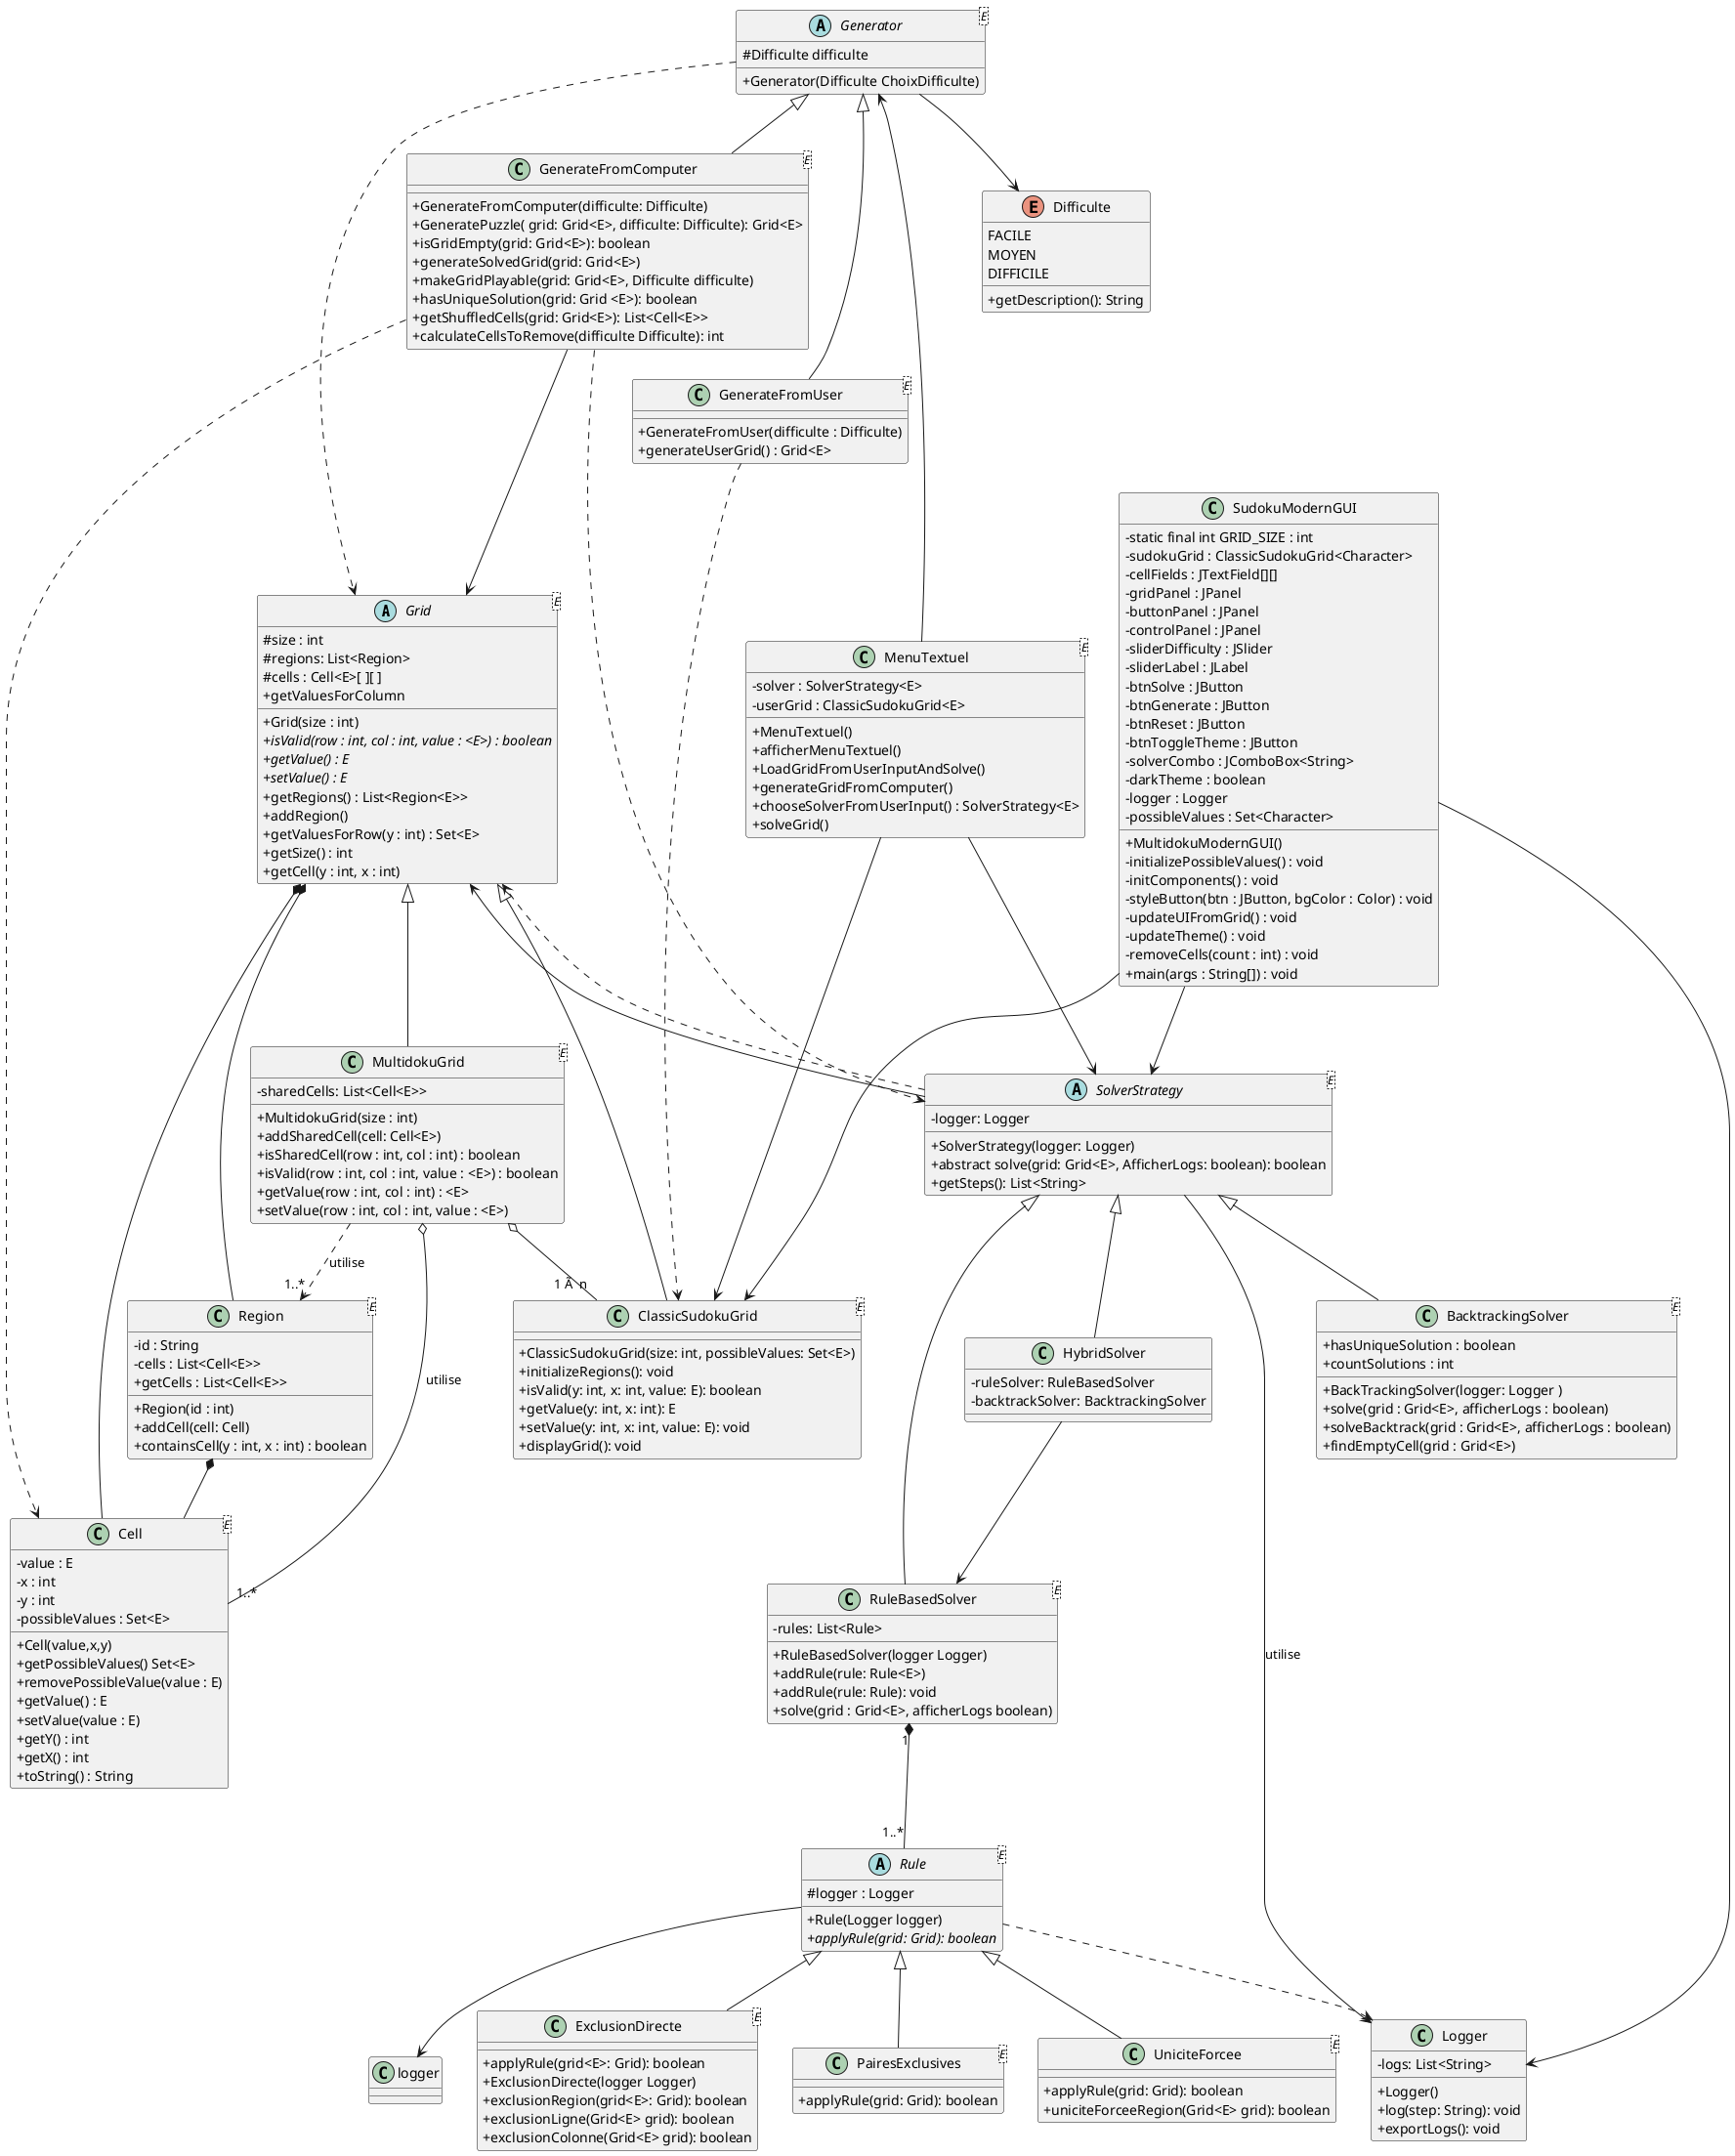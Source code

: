 @startuml
skinparam classAttributeIconSize 0
'https://plantuml.com/class-diagram

abstract class Grid<E>{
    # size : int
    # regions: List<Region>
    # cells : Cell<E>[ ][ ]
    + Grid(size : int)
    + {abstract} isValid(row : int, col : int, value : <E>) : boolean
    + {abstract} getValue() : E
    + {abstract} setValue() : E
    + getRegions() : List<Region<E>>
    + addRegion()
    + getValuesForRow(y : int) : Set<E>
    + getSize() : int
    + getValuesForColumn
    + getCell(y : int, x : int)
}

class Region<E>{
    - id : String
    - cells : List<Cell<E>>
    + Region(id : int)
    + addCell(cell: Cell)
    + getCells : List<Cell<E>>
    + containsCell(y : int, x : int) : boolean
}

class Cell<E> {
    -value : E
    -x : int
    -y : int
    -possibleValues : Set<E>
    +Cell(value,x,y)
    +getPossibleValues() Set<E>
    +removePossibleValue(value : E)
    +getValue() : E
    +setValue(value : E)
    +getY() : int
    +getX() : int
    +toString() : String
}

class ClassicSudokuGrid<E> {
    + ClassicSudokuGrid(size: int, possibleValues: Set<E>)
    + initializeRegions(): void
    + isValid(y: int, x: int, value: E): boolean
    + getValue(y: int, x: int): E
    + setValue(y: int, x: int, value: E): void
    + displayGrid(): void
}

class MultidokuGrid<E>{
    - sharedCells: List<Cell<E>>
    + MultidokuGrid(size : int)
    + addSharedCell(cell: Cell<E>)
    + isSharedCell(row : int, col : int) : boolean
    + isValid(row : int, col : int, value : <E>) : boolean
    + getValue(row : int, col : int) : <E>
    + setValue(row : int, col : int, value : <E>)
}

MultidokuGrid o-- "1..*" Cell : utilise
MultidokuGrid ..> "1..*"Region : utilise

abstract class Rule<E> {
    #logger : Logger
    +Rule(Logger logger)
    + {abstract}applyRule(grid: Grid): boolean
}
Rule-->logger
class ExclusionDirecte<E> extends Rule {
    + applyRule(grid<E>: Grid): boolean
    + ExclusionDirecte(logger Logger)
    + exclusionRegion(grid<E>: Grid): boolean
    + exclusionLigne(Grid<E> grid): boolean
    + exclusionColonne(Grid<E> grid): boolean
}
class PairesExclusives<E> extends Rule {
    + applyRule(grid: Grid): boolean
}
Rule..>Logger

class UniciteForcee<E> extends Rule {
    + applyRule(grid: Grid): boolean
    + uniciteForceeRegion(Grid<E> grid): boolean
}

enum Difficulte{
    FACILE
    MOYEN
    DIFFICILE
    + getDescription(): String
}

Generator --> Difficulte

Abstract class Generator<E> {
    # Difficulte difficulte
    + Generator(Difficulte ChoixDifficulte)

}
Generator ..> Grid
GenerateFromComputer ..> Cell

class GenerateFromComputer<E> extends Generator{
    + GenerateFromComputer(difficulte: Difficulte)
    + GeneratePuzzle( grid: Grid<E>, difficulte: Difficulte): Grid<E>
    + isGridEmpty(grid: Grid<E>): boolean
    + generateSolvedGrid(grid: Grid<E>)
    + makeGridPlayable(grid: Grid<E>, Difficulte difficulte)
    + hasUniqueSolution(grid: Grid <E>): boolean
    + getShuffledCells(grid: Grid<E>): List<Cell<E>>
    + calculateCellsToRemove(difficulte Difficulte): int
}

GenerateFromComputer --> Grid

class GenerateFromUser<E> extends Generator<E>{
    + GenerateFromUser(difficulte : Difficulte)
    + generateUserGrid() : Grid<E>
}
GenerateFromUser..>ClassicSudokuGrid


class MenuTextuel<E> {
    - solver : SolverStrategy<E>
    - userGrid : ClassicSudokuGrid<E>
    + MenuTextuel()
    + afficherMenuTextuel()
    + LoadGridFromUserInputAndSolve()
    + generateGridFromComputer()
    + chooseSolverFromUserInput() : SolverStrategy<E>
    + solveGrid()
}

MenuTextuel --> SolverStrategy
MenuTextuel --> ClassicSudokuGrid



class RuleBasedSolver<E> {
    - rules: List<Rule>
    + RuleBasedSolver(logger Logger)
    + addRule(rule: Rule<E>)
    + addRule(rule: Rule): void
    + solve(grid : Grid<E>, afficherLogs boolean)
}

class BacktrackingSolver<E> {
    +BackTrackingSolver(logger: Logger )
    +solve(grid : Grid<E>, afficherLogs : boolean)
    +solveBacktrack(grid : Grid<E>, afficherLogs : boolean)
    +findEmptyCell(grid : Grid<E>)
    +hasUniqueSolution : boolean
    +countSolutions : int
}

class HybridSolver {
    - ruleSolver: RuleBasedSolver
    - backtrackSolver: BacktrackingSolver
}

class Logger {
    - logs: List<String>
    + Logger()
    + log(step: String): void
    + exportLogs(): void
}

abstract class SolverStrategy<E> {
    - logger: Logger
    + SolverStrategy(logger: Logger)
    + abstract solve(grid: Grid<E>, AfficherLogs: boolean): boolean
    + getSteps(): List<String>
}
SolverStrategy ..> Grid

class SudokuModernGUI {
  - static final int GRID_SIZE : int
  - sudokuGrid : ClassicSudokuGrid<Character>
  - cellFields : JTextField[][]
  - gridPanel : JPanel
  - buttonPanel : JPanel
  - controlPanel : JPanel
  - sliderDifficulty : JSlider
  - sliderLabel : JLabel
  - btnSolve : JButton
  - btnGenerate : JButton
  - btnReset : JButton
  - btnToggleTheme : JButton
  - solverCombo : JComboBox<String>
  - darkTheme : boolean
  - logger : Logger
  - possibleValues : Set<Character>
  + MultidokuModernGUI()
  - initializePossibleValues() : void
  - initComponents() : void
  - styleButton(btn : JButton, bgColor : Color) : void
  - updateUIFromGrid() : void
  - updateTheme() : void
  - removeCells(count : int) : void
  + main(args : String[]) : void
}

SolverStrategy --> Logger : utilise

Generator<--MenuTextuel

Grid <|-- MultidokuGrid
Grid <|-- ClassicSudokuGrid
Grid *-- Region
Grid <-- SolverStrategy

GenerateFromComputer ..> SolverStrategy

MultidokuGrid o-- "1 Ã  n" ClassicSudokuGrid

Region *-- Cell
Grid *-- Cell

SolverStrategy <|-- RuleBasedSolver
SolverStrategy <|-- HybridSolver
SolverStrategy <|-- BacktrackingSolver
RuleBasedSolver "1" *-- "1..*" Rule
HybridSolver --> RuleBasedSolver
SudokuModernGUI --> ClassicSudokuGrid
SudokuModernGUI --> Logger
SudokuModernGUI --> SolverStrategy




@enduml
